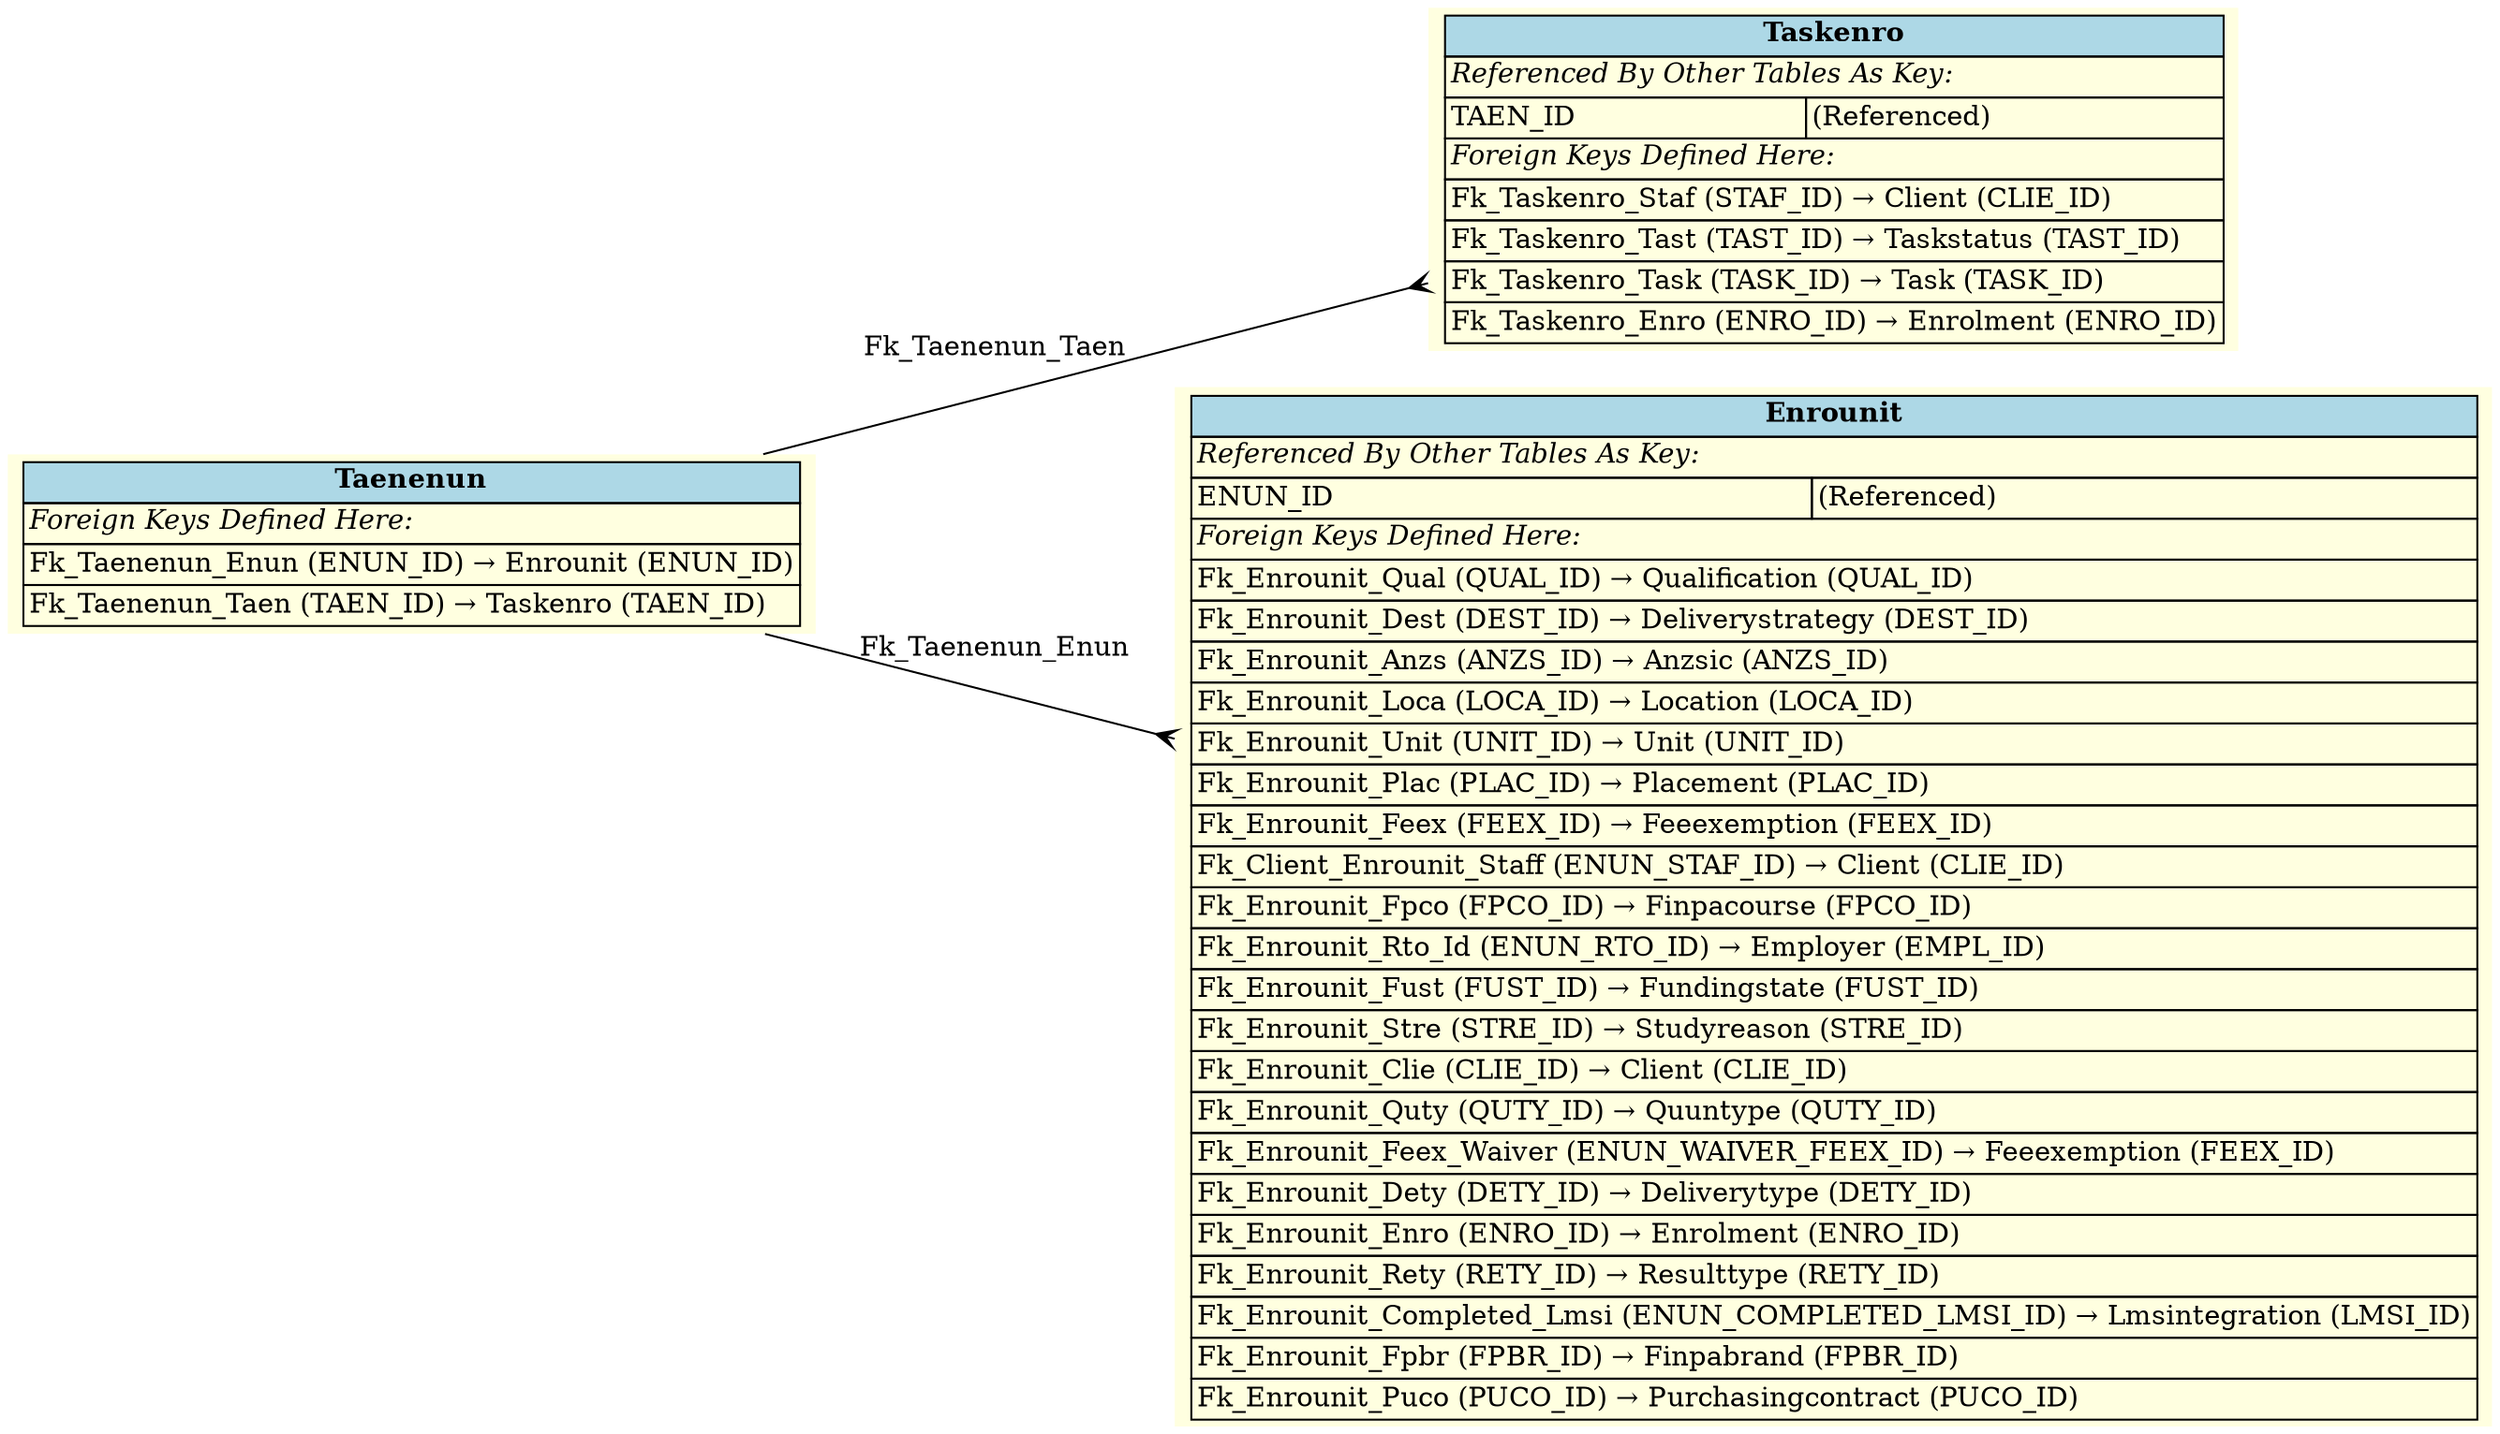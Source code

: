 digraph ERD {
  rankdir=LR;
  node [shape=plaintext, style=filled, fillcolor=lightyellow];
  edge [arrowhead=crow, arrowtail=none, dir=both, labelfontsize=10];

  "Taskenro" [
    label=<
    <TABLE BORDER="0" CELLBORDER="1" CELLSPACING="0" BGCOLOR="lightyellow">
      <TR><TD COLSPAN="2" BGCOLOR="lightblue"><B>Taskenro</B></TD></TR>
      <TR><TD COLSPAN="2" ALIGN="LEFT"><I>Referenced By Other Tables As Key:</I></TD></TR>
      <TR><TD ALIGN="LEFT">TAEN_ID</TD><TD ALIGN="LEFT">(Referenced)</TD></TR>
      <TR><TD COLSPAN="2" ALIGN="LEFT"><I>Foreign Keys Defined Here:</I></TD></TR>
      <TR><TD ALIGN="LEFT" COLSPAN="2">Fk_Taskenro_Staf (STAF_ID) &rarr; Client (CLIE_ID)</TD></TR>
      <TR><TD ALIGN="LEFT" COLSPAN="2">Fk_Taskenro_Tast (TAST_ID) &rarr; Taskstatus (TAST_ID)</TD></TR>
      <TR><TD ALIGN="LEFT" COLSPAN="2">Fk_Taskenro_Task (TASK_ID) &rarr; Task (TASK_ID)</TD></TR>
      <TR><TD ALIGN="LEFT" COLSPAN="2">Fk_Taskenro_Enro (ENRO_ID) &rarr; Enrolment (ENRO_ID)</TD></TR>
    </TABLE>
    >
  ];

  "Taenenun" [
    label=<
    <TABLE BORDER="0" CELLBORDER="1" CELLSPACING="0" BGCOLOR="lightyellow">
      <TR><TD COLSPAN="2" BGCOLOR="lightblue"><B>Taenenun</B></TD></TR>
      <TR><TD COLSPAN="2" ALIGN="LEFT"><I>Foreign Keys Defined Here:</I></TD></TR>
      <TR><TD ALIGN="LEFT" COLSPAN="2">Fk_Taenenun_Enun (ENUN_ID) &rarr; Enrounit (ENUN_ID)</TD></TR>
      <TR><TD ALIGN="LEFT" COLSPAN="2">Fk_Taenenun_Taen (TAEN_ID) &rarr; Taskenro (TAEN_ID)</TD></TR>
    </TABLE>
    >
  ];

  "Enrounit" [
    label=<
    <TABLE BORDER="0" CELLBORDER="1" CELLSPACING="0" BGCOLOR="lightyellow">
      <TR><TD COLSPAN="2" BGCOLOR="lightblue"><B>Enrounit</B></TD></TR>
      <TR><TD COLSPAN="2" ALIGN="LEFT"><I>Referenced By Other Tables As Key:</I></TD></TR>
      <TR><TD ALIGN="LEFT">ENUN_ID</TD><TD ALIGN="LEFT">(Referenced)</TD></TR>
      <TR><TD COLSPAN="2" ALIGN="LEFT"><I>Foreign Keys Defined Here:</I></TD></TR>
      <TR><TD ALIGN="LEFT" COLSPAN="2">Fk_Enrounit_Qual (QUAL_ID) &rarr; Qualification (QUAL_ID)</TD></TR>
      <TR><TD ALIGN="LEFT" COLSPAN="2">Fk_Enrounit_Dest (DEST_ID) &rarr; Deliverystrategy (DEST_ID)</TD></TR>
      <TR><TD ALIGN="LEFT" COLSPAN="2">Fk_Enrounit_Anzs (ANZS_ID) &rarr; Anzsic (ANZS_ID)</TD></TR>
      <TR><TD ALIGN="LEFT" COLSPAN="2">Fk_Enrounit_Loca (LOCA_ID) &rarr; Location (LOCA_ID)</TD></TR>
      <TR><TD ALIGN="LEFT" COLSPAN="2">Fk_Enrounit_Unit (UNIT_ID) &rarr; Unit (UNIT_ID)</TD></TR>
      <TR><TD ALIGN="LEFT" COLSPAN="2">Fk_Enrounit_Plac (PLAC_ID) &rarr; Placement (PLAC_ID)</TD></TR>
      <TR><TD ALIGN="LEFT" COLSPAN="2">Fk_Enrounit_Feex (FEEX_ID) &rarr; Feeexemption (FEEX_ID)</TD></TR>
      <TR><TD ALIGN="LEFT" COLSPAN="2">Fk_Client_Enrounit_Staff (ENUN_STAF_ID) &rarr; Client (CLIE_ID)</TD></TR>
      <TR><TD ALIGN="LEFT" COLSPAN="2">Fk_Enrounit_Fpco (FPCO_ID) &rarr; Finpacourse (FPCO_ID)</TD></TR>
      <TR><TD ALIGN="LEFT" COLSPAN="2">Fk_Enrounit_Rto_Id (ENUN_RTO_ID) &rarr; Employer (EMPL_ID)</TD></TR>
      <TR><TD ALIGN="LEFT" COLSPAN="2">Fk_Enrounit_Fust (FUST_ID) &rarr; Fundingstate (FUST_ID)</TD></TR>
      <TR><TD ALIGN="LEFT" COLSPAN="2">Fk_Enrounit_Stre (STRE_ID) &rarr; Studyreason (STRE_ID)</TD></TR>
      <TR><TD ALIGN="LEFT" COLSPAN="2">Fk_Enrounit_Clie (CLIE_ID) &rarr; Client (CLIE_ID)</TD></TR>
      <TR><TD ALIGN="LEFT" COLSPAN="2">Fk_Enrounit_Quty (QUTY_ID) &rarr; Quuntype (QUTY_ID)</TD></TR>
      <TR><TD ALIGN="LEFT" COLSPAN="2">Fk_Enrounit_Feex_Waiver (ENUN_WAIVER_FEEX_ID) &rarr; Feeexemption (FEEX_ID)</TD></TR>
      <TR><TD ALIGN="LEFT" COLSPAN="2">Fk_Enrounit_Dety (DETY_ID) &rarr; Deliverytype (DETY_ID)</TD></TR>
      <TR><TD ALIGN="LEFT" COLSPAN="2">Fk_Enrounit_Enro (ENRO_ID) &rarr; Enrolment (ENRO_ID)</TD></TR>
      <TR><TD ALIGN="LEFT" COLSPAN="2">Fk_Enrounit_Rety (RETY_ID) &rarr; Resulttype (RETY_ID)</TD></TR>
      <TR><TD ALIGN="LEFT" COLSPAN="2">Fk_Enrounit_Completed_Lmsi (ENUN_COMPLETED_LMSI_ID) &rarr; Lmsintegration (LMSI_ID)</TD></TR>
      <TR><TD ALIGN="LEFT" COLSPAN="2">Fk_Enrounit_Fpbr (FPBR_ID) &rarr; Finpabrand (FPBR_ID)</TD></TR>
      <TR><TD ALIGN="LEFT" COLSPAN="2">Fk_Enrounit_Puco (PUCO_ID) &rarr; Purchasingcontract (PUCO_ID)</TD></TR>
    </TABLE>
    >
  ];

  "Taenenun" -> "Enrounit" [label=" Fk_Taenenun_Enun "];
  "Taenenun" -> "Taskenro" [label=" Fk_Taenenun_Taen "];
}
